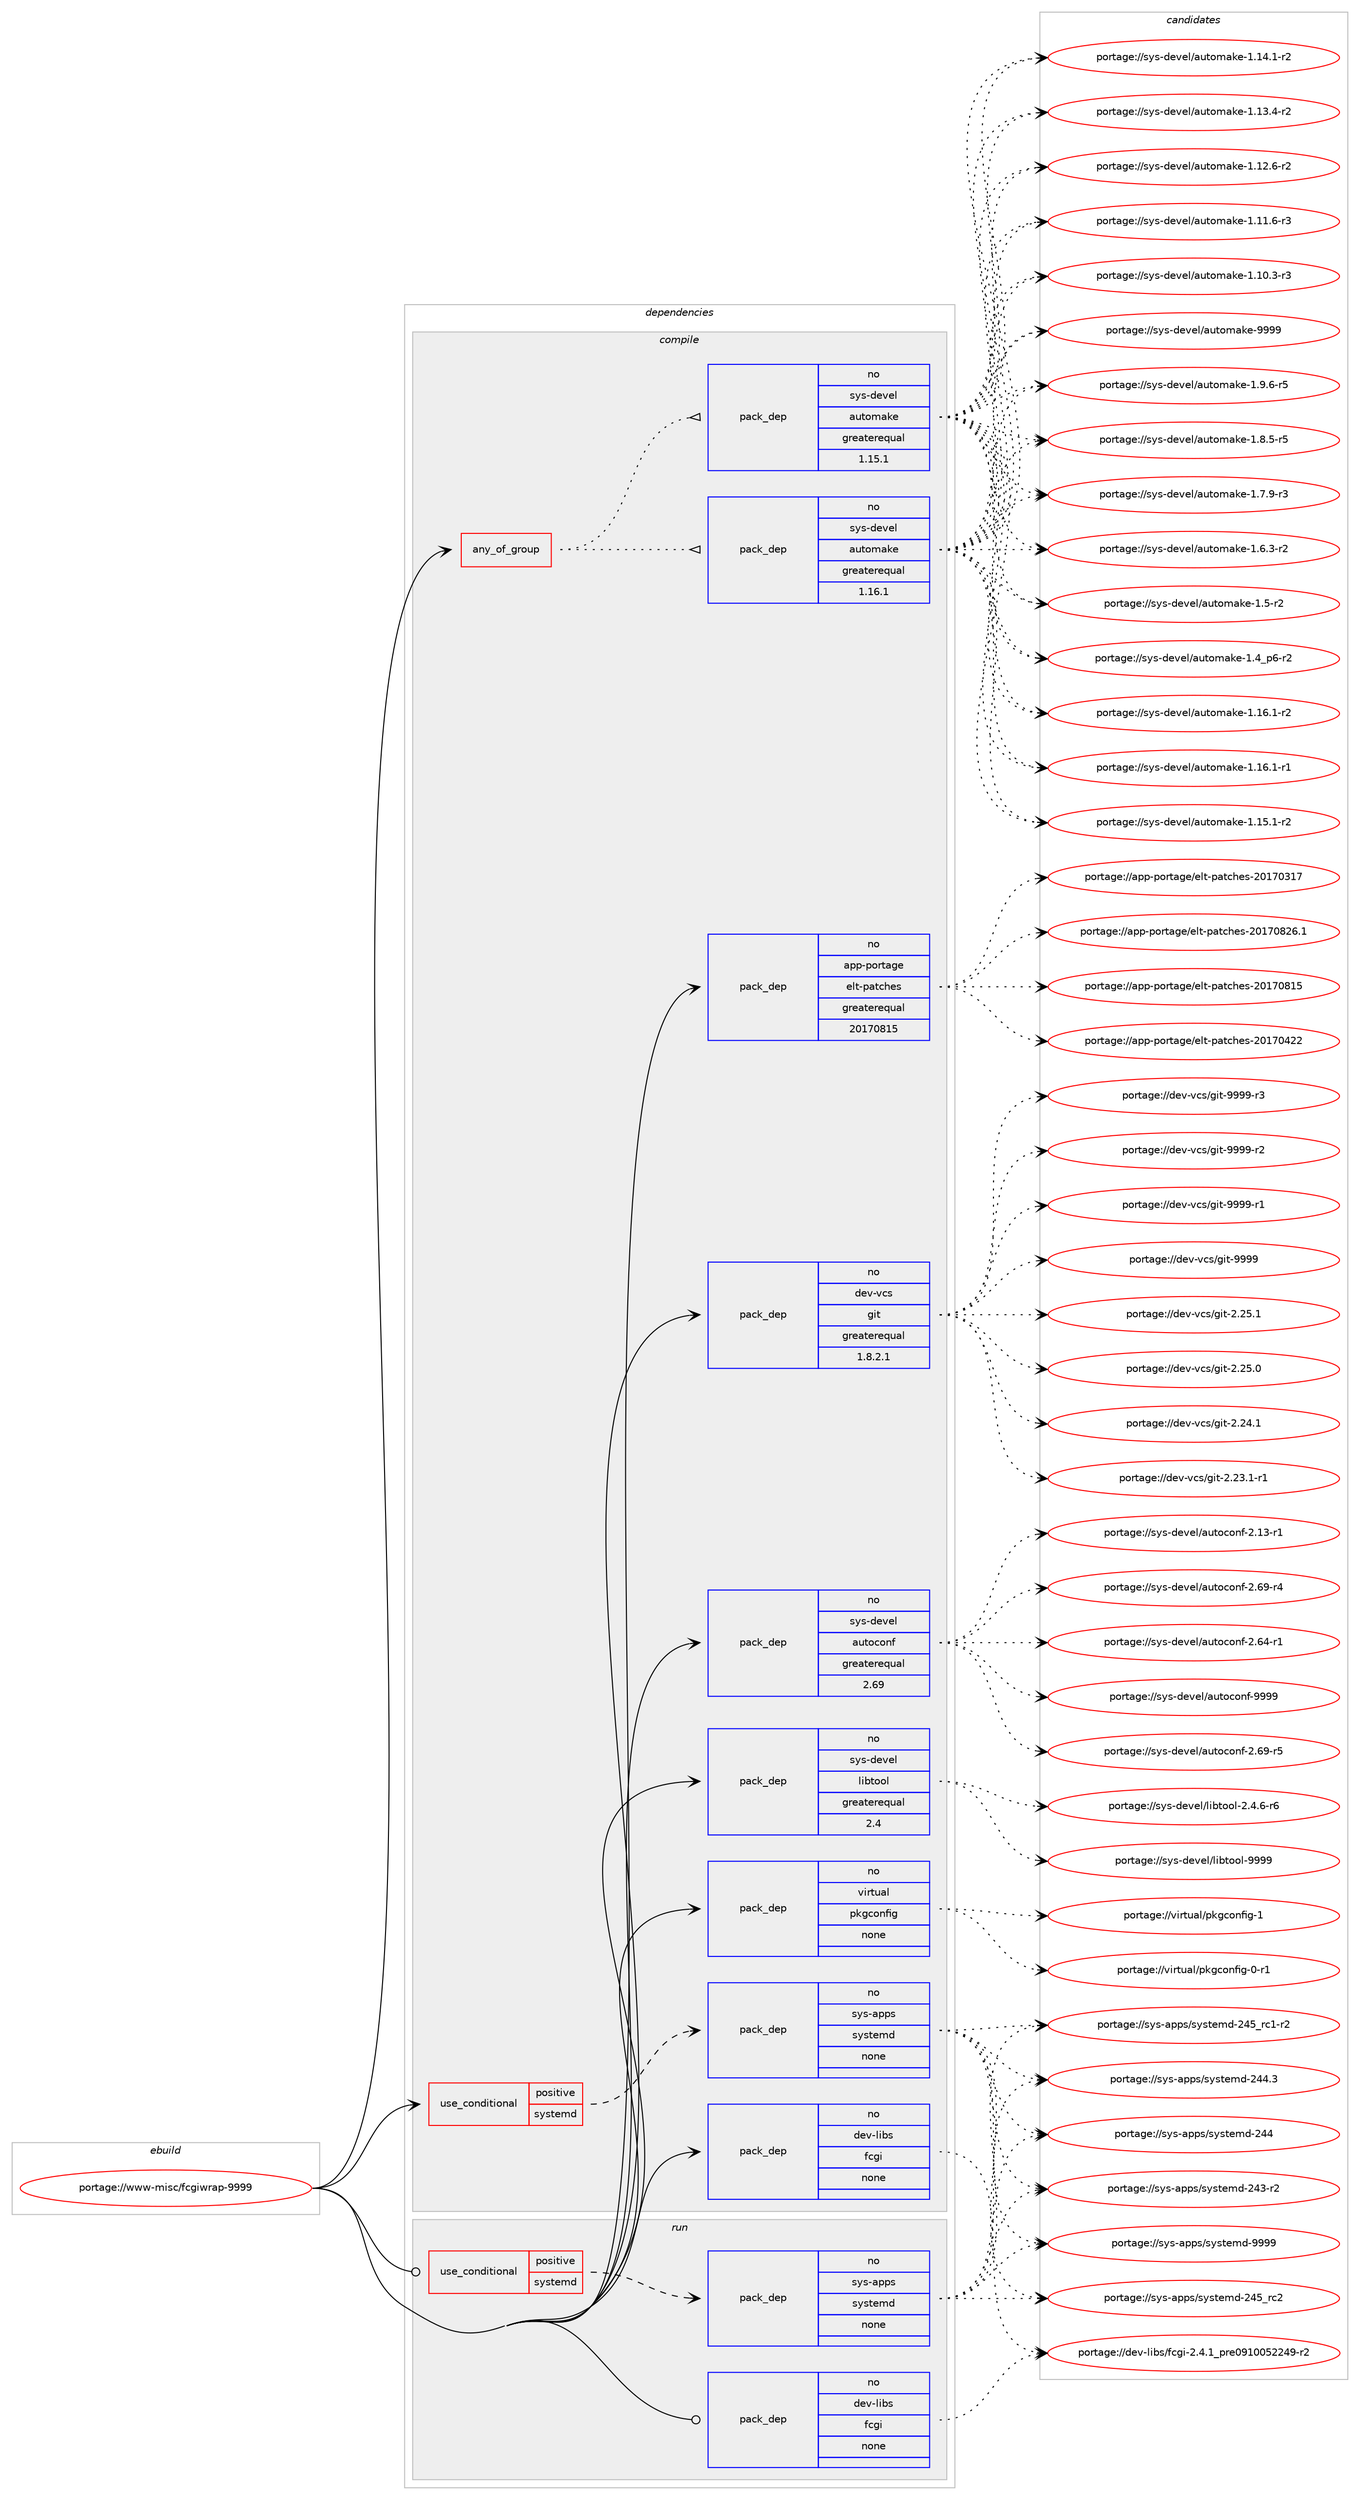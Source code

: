 digraph prolog {

# *************
# Graph options
# *************

newrank=true;
concentrate=true;
compound=true;
graph [rankdir=LR,fontname=Helvetica,fontsize=10,ranksep=1.5];#, ranksep=2.5, nodesep=0.2];
edge  [arrowhead=vee];
node  [fontname=Helvetica,fontsize=10];

# **********
# The ebuild
# **********

subgraph cluster_leftcol {
color=gray;
rank=same;
label=<<i>ebuild</i>>;
id [label="portage://www-misc/fcgiwrap-9999", color=red, width=4, href="../www-misc/fcgiwrap-9999.svg"];
}

# ****************
# The dependencies
# ****************

subgraph cluster_midcol {
color=gray;
label=<<i>dependencies</i>>;
subgraph cluster_compile {
fillcolor="#eeeeee";
style=filled;
label=<<i>compile</i>>;
subgraph any296 {
dependency16413 [label=<<TABLE BORDER="0" CELLBORDER="1" CELLSPACING="0" CELLPADDING="4"><TR><TD CELLPADDING="10">any_of_group</TD></TR></TABLE>>, shape=none, color=red];subgraph pack14062 {
dependency16414 [label=<<TABLE BORDER="0" CELLBORDER="1" CELLSPACING="0" CELLPADDING="4" WIDTH="220"><TR><TD ROWSPAN="6" CELLPADDING="30">pack_dep</TD></TR><TR><TD WIDTH="110">no</TD></TR><TR><TD>sys-devel</TD></TR><TR><TD>automake</TD></TR><TR><TD>greaterequal</TD></TR><TR><TD>1.16.1</TD></TR></TABLE>>, shape=none, color=blue];
}
dependency16413:e -> dependency16414:w [weight=20,style="dotted",arrowhead="oinv"];
subgraph pack14063 {
dependency16415 [label=<<TABLE BORDER="0" CELLBORDER="1" CELLSPACING="0" CELLPADDING="4" WIDTH="220"><TR><TD ROWSPAN="6" CELLPADDING="30">pack_dep</TD></TR><TR><TD WIDTH="110">no</TD></TR><TR><TD>sys-devel</TD></TR><TR><TD>automake</TD></TR><TR><TD>greaterequal</TD></TR><TR><TD>1.15.1</TD></TR></TABLE>>, shape=none, color=blue];
}
dependency16413:e -> dependency16415:w [weight=20,style="dotted",arrowhead="oinv"];
}
id:e -> dependency16413:w [weight=20,style="solid",arrowhead="vee"];
subgraph cond2055 {
dependency16416 [label=<<TABLE BORDER="0" CELLBORDER="1" CELLSPACING="0" CELLPADDING="4"><TR><TD ROWSPAN="3" CELLPADDING="10">use_conditional</TD></TR><TR><TD>positive</TD></TR><TR><TD>systemd</TD></TR></TABLE>>, shape=none, color=red];
subgraph pack14064 {
dependency16417 [label=<<TABLE BORDER="0" CELLBORDER="1" CELLSPACING="0" CELLPADDING="4" WIDTH="220"><TR><TD ROWSPAN="6" CELLPADDING="30">pack_dep</TD></TR><TR><TD WIDTH="110">no</TD></TR><TR><TD>sys-apps</TD></TR><TR><TD>systemd</TD></TR><TR><TD>none</TD></TR><TR><TD></TD></TR></TABLE>>, shape=none, color=blue];
}
dependency16416:e -> dependency16417:w [weight=20,style="dashed",arrowhead="vee"];
}
id:e -> dependency16416:w [weight=20,style="solid",arrowhead="vee"];
subgraph pack14065 {
dependency16418 [label=<<TABLE BORDER="0" CELLBORDER="1" CELLSPACING="0" CELLPADDING="4" WIDTH="220"><TR><TD ROWSPAN="6" CELLPADDING="30">pack_dep</TD></TR><TR><TD WIDTH="110">no</TD></TR><TR><TD>app-portage</TD></TR><TR><TD>elt-patches</TD></TR><TR><TD>greaterequal</TD></TR><TR><TD>20170815</TD></TR></TABLE>>, shape=none, color=blue];
}
id:e -> dependency16418:w [weight=20,style="solid",arrowhead="vee"];
subgraph pack14066 {
dependency16419 [label=<<TABLE BORDER="0" CELLBORDER="1" CELLSPACING="0" CELLPADDING="4" WIDTH="220"><TR><TD ROWSPAN="6" CELLPADDING="30">pack_dep</TD></TR><TR><TD WIDTH="110">no</TD></TR><TR><TD>dev-libs</TD></TR><TR><TD>fcgi</TD></TR><TR><TD>none</TD></TR><TR><TD></TD></TR></TABLE>>, shape=none, color=blue];
}
id:e -> dependency16419:w [weight=20,style="solid",arrowhead="vee"];
subgraph pack14067 {
dependency16420 [label=<<TABLE BORDER="0" CELLBORDER="1" CELLSPACING="0" CELLPADDING="4" WIDTH="220"><TR><TD ROWSPAN="6" CELLPADDING="30">pack_dep</TD></TR><TR><TD WIDTH="110">no</TD></TR><TR><TD>dev-vcs</TD></TR><TR><TD>git</TD></TR><TR><TD>greaterequal</TD></TR><TR><TD>1.8.2.1</TD></TR></TABLE>>, shape=none, color=blue];
}
id:e -> dependency16420:w [weight=20,style="solid",arrowhead="vee"];
subgraph pack14068 {
dependency16421 [label=<<TABLE BORDER="0" CELLBORDER="1" CELLSPACING="0" CELLPADDING="4" WIDTH="220"><TR><TD ROWSPAN="6" CELLPADDING="30">pack_dep</TD></TR><TR><TD WIDTH="110">no</TD></TR><TR><TD>sys-devel</TD></TR><TR><TD>autoconf</TD></TR><TR><TD>greaterequal</TD></TR><TR><TD>2.69</TD></TR></TABLE>>, shape=none, color=blue];
}
id:e -> dependency16421:w [weight=20,style="solid",arrowhead="vee"];
subgraph pack14069 {
dependency16422 [label=<<TABLE BORDER="0" CELLBORDER="1" CELLSPACING="0" CELLPADDING="4" WIDTH="220"><TR><TD ROWSPAN="6" CELLPADDING="30">pack_dep</TD></TR><TR><TD WIDTH="110">no</TD></TR><TR><TD>sys-devel</TD></TR><TR><TD>libtool</TD></TR><TR><TD>greaterequal</TD></TR><TR><TD>2.4</TD></TR></TABLE>>, shape=none, color=blue];
}
id:e -> dependency16422:w [weight=20,style="solid",arrowhead="vee"];
subgraph pack14070 {
dependency16423 [label=<<TABLE BORDER="0" CELLBORDER="1" CELLSPACING="0" CELLPADDING="4" WIDTH="220"><TR><TD ROWSPAN="6" CELLPADDING="30">pack_dep</TD></TR><TR><TD WIDTH="110">no</TD></TR><TR><TD>virtual</TD></TR><TR><TD>pkgconfig</TD></TR><TR><TD>none</TD></TR><TR><TD></TD></TR></TABLE>>, shape=none, color=blue];
}
id:e -> dependency16423:w [weight=20,style="solid",arrowhead="vee"];
}
subgraph cluster_compileandrun {
fillcolor="#eeeeee";
style=filled;
label=<<i>compile and run</i>>;
}
subgraph cluster_run {
fillcolor="#eeeeee";
style=filled;
label=<<i>run</i>>;
subgraph cond2056 {
dependency16424 [label=<<TABLE BORDER="0" CELLBORDER="1" CELLSPACING="0" CELLPADDING="4"><TR><TD ROWSPAN="3" CELLPADDING="10">use_conditional</TD></TR><TR><TD>positive</TD></TR><TR><TD>systemd</TD></TR></TABLE>>, shape=none, color=red];
subgraph pack14071 {
dependency16425 [label=<<TABLE BORDER="0" CELLBORDER="1" CELLSPACING="0" CELLPADDING="4" WIDTH="220"><TR><TD ROWSPAN="6" CELLPADDING="30">pack_dep</TD></TR><TR><TD WIDTH="110">no</TD></TR><TR><TD>sys-apps</TD></TR><TR><TD>systemd</TD></TR><TR><TD>none</TD></TR><TR><TD></TD></TR></TABLE>>, shape=none, color=blue];
}
dependency16424:e -> dependency16425:w [weight=20,style="dashed",arrowhead="vee"];
}
id:e -> dependency16424:w [weight=20,style="solid",arrowhead="odot"];
subgraph pack14072 {
dependency16426 [label=<<TABLE BORDER="0" CELLBORDER="1" CELLSPACING="0" CELLPADDING="4" WIDTH="220"><TR><TD ROWSPAN="6" CELLPADDING="30">pack_dep</TD></TR><TR><TD WIDTH="110">no</TD></TR><TR><TD>dev-libs</TD></TR><TR><TD>fcgi</TD></TR><TR><TD>none</TD></TR><TR><TD></TD></TR></TABLE>>, shape=none, color=blue];
}
id:e -> dependency16426:w [weight=20,style="solid",arrowhead="odot"];
}
}

# **************
# The candidates
# **************

subgraph cluster_choices {
rank=same;
color=gray;
label=<<i>candidates</i>>;

subgraph choice14062 {
color=black;
nodesep=1;
choice115121115451001011181011084797117116111109971071014557575757 [label="portage://sys-devel/automake-9999", color=red, width=4,href="../sys-devel/automake-9999.svg"];
choice115121115451001011181011084797117116111109971071014549465746544511453 [label="portage://sys-devel/automake-1.9.6-r5", color=red, width=4,href="../sys-devel/automake-1.9.6-r5.svg"];
choice115121115451001011181011084797117116111109971071014549465646534511453 [label="portage://sys-devel/automake-1.8.5-r5", color=red, width=4,href="../sys-devel/automake-1.8.5-r5.svg"];
choice115121115451001011181011084797117116111109971071014549465546574511451 [label="portage://sys-devel/automake-1.7.9-r3", color=red, width=4,href="../sys-devel/automake-1.7.9-r3.svg"];
choice115121115451001011181011084797117116111109971071014549465446514511450 [label="portage://sys-devel/automake-1.6.3-r2", color=red, width=4,href="../sys-devel/automake-1.6.3-r2.svg"];
choice11512111545100101118101108479711711611110997107101454946534511450 [label="portage://sys-devel/automake-1.5-r2", color=red, width=4,href="../sys-devel/automake-1.5-r2.svg"];
choice115121115451001011181011084797117116111109971071014549465295112544511450 [label="portage://sys-devel/automake-1.4_p6-r2", color=red, width=4,href="../sys-devel/automake-1.4_p6-r2.svg"];
choice11512111545100101118101108479711711611110997107101454946495446494511450 [label="portage://sys-devel/automake-1.16.1-r2", color=red, width=4,href="../sys-devel/automake-1.16.1-r2.svg"];
choice11512111545100101118101108479711711611110997107101454946495446494511449 [label="portage://sys-devel/automake-1.16.1-r1", color=red, width=4,href="../sys-devel/automake-1.16.1-r1.svg"];
choice11512111545100101118101108479711711611110997107101454946495346494511450 [label="portage://sys-devel/automake-1.15.1-r2", color=red, width=4,href="../sys-devel/automake-1.15.1-r2.svg"];
choice11512111545100101118101108479711711611110997107101454946495246494511450 [label="portage://sys-devel/automake-1.14.1-r2", color=red, width=4,href="../sys-devel/automake-1.14.1-r2.svg"];
choice11512111545100101118101108479711711611110997107101454946495146524511450 [label="portage://sys-devel/automake-1.13.4-r2", color=red, width=4,href="../sys-devel/automake-1.13.4-r2.svg"];
choice11512111545100101118101108479711711611110997107101454946495046544511450 [label="portage://sys-devel/automake-1.12.6-r2", color=red, width=4,href="../sys-devel/automake-1.12.6-r2.svg"];
choice11512111545100101118101108479711711611110997107101454946494946544511451 [label="portage://sys-devel/automake-1.11.6-r3", color=red, width=4,href="../sys-devel/automake-1.11.6-r3.svg"];
choice11512111545100101118101108479711711611110997107101454946494846514511451 [label="portage://sys-devel/automake-1.10.3-r3", color=red, width=4,href="../sys-devel/automake-1.10.3-r3.svg"];
dependency16414:e -> choice115121115451001011181011084797117116111109971071014557575757:w [style=dotted,weight="100"];
dependency16414:e -> choice115121115451001011181011084797117116111109971071014549465746544511453:w [style=dotted,weight="100"];
dependency16414:e -> choice115121115451001011181011084797117116111109971071014549465646534511453:w [style=dotted,weight="100"];
dependency16414:e -> choice115121115451001011181011084797117116111109971071014549465546574511451:w [style=dotted,weight="100"];
dependency16414:e -> choice115121115451001011181011084797117116111109971071014549465446514511450:w [style=dotted,weight="100"];
dependency16414:e -> choice11512111545100101118101108479711711611110997107101454946534511450:w [style=dotted,weight="100"];
dependency16414:e -> choice115121115451001011181011084797117116111109971071014549465295112544511450:w [style=dotted,weight="100"];
dependency16414:e -> choice11512111545100101118101108479711711611110997107101454946495446494511450:w [style=dotted,weight="100"];
dependency16414:e -> choice11512111545100101118101108479711711611110997107101454946495446494511449:w [style=dotted,weight="100"];
dependency16414:e -> choice11512111545100101118101108479711711611110997107101454946495346494511450:w [style=dotted,weight="100"];
dependency16414:e -> choice11512111545100101118101108479711711611110997107101454946495246494511450:w [style=dotted,weight="100"];
dependency16414:e -> choice11512111545100101118101108479711711611110997107101454946495146524511450:w [style=dotted,weight="100"];
dependency16414:e -> choice11512111545100101118101108479711711611110997107101454946495046544511450:w [style=dotted,weight="100"];
dependency16414:e -> choice11512111545100101118101108479711711611110997107101454946494946544511451:w [style=dotted,weight="100"];
dependency16414:e -> choice11512111545100101118101108479711711611110997107101454946494846514511451:w [style=dotted,weight="100"];
}
subgraph choice14063 {
color=black;
nodesep=1;
choice115121115451001011181011084797117116111109971071014557575757 [label="portage://sys-devel/automake-9999", color=red, width=4,href="../sys-devel/automake-9999.svg"];
choice115121115451001011181011084797117116111109971071014549465746544511453 [label="portage://sys-devel/automake-1.9.6-r5", color=red, width=4,href="../sys-devel/automake-1.9.6-r5.svg"];
choice115121115451001011181011084797117116111109971071014549465646534511453 [label="portage://sys-devel/automake-1.8.5-r5", color=red, width=4,href="../sys-devel/automake-1.8.5-r5.svg"];
choice115121115451001011181011084797117116111109971071014549465546574511451 [label="portage://sys-devel/automake-1.7.9-r3", color=red, width=4,href="../sys-devel/automake-1.7.9-r3.svg"];
choice115121115451001011181011084797117116111109971071014549465446514511450 [label="portage://sys-devel/automake-1.6.3-r2", color=red, width=4,href="../sys-devel/automake-1.6.3-r2.svg"];
choice11512111545100101118101108479711711611110997107101454946534511450 [label="portage://sys-devel/automake-1.5-r2", color=red, width=4,href="../sys-devel/automake-1.5-r2.svg"];
choice115121115451001011181011084797117116111109971071014549465295112544511450 [label="portage://sys-devel/automake-1.4_p6-r2", color=red, width=4,href="../sys-devel/automake-1.4_p6-r2.svg"];
choice11512111545100101118101108479711711611110997107101454946495446494511450 [label="portage://sys-devel/automake-1.16.1-r2", color=red, width=4,href="../sys-devel/automake-1.16.1-r2.svg"];
choice11512111545100101118101108479711711611110997107101454946495446494511449 [label="portage://sys-devel/automake-1.16.1-r1", color=red, width=4,href="../sys-devel/automake-1.16.1-r1.svg"];
choice11512111545100101118101108479711711611110997107101454946495346494511450 [label="portage://sys-devel/automake-1.15.1-r2", color=red, width=4,href="../sys-devel/automake-1.15.1-r2.svg"];
choice11512111545100101118101108479711711611110997107101454946495246494511450 [label="portage://sys-devel/automake-1.14.1-r2", color=red, width=4,href="../sys-devel/automake-1.14.1-r2.svg"];
choice11512111545100101118101108479711711611110997107101454946495146524511450 [label="portage://sys-devel/automake-1.13.4-r2", color=red, width=4,href="../sys-devel/automake-1.13.4-r2.svg"];
choice11512111545100101118101108479711711611110997107101454946495046544511450 [label="portage://sys-devel/automake-1.12.6-r2", color=red, width=4,href="../sys-devel/automake-1.12.6-r2.svg"];
choice11512111545100101118101108479711711611110997107101454946494946544511451 [label="portage://sys-devel/automake-1.11.6-r3", color=red, width=4,href="../sys-devel/automake-1.11.6-r3.svg"];
choice11512111545100101118101108479711711611110997107101454946494846514511451 [label="portage://sys-devel/automake-1.10.3-r3", color=red, width=4,href="../sys-devel/automake-1.10.3-r3.svg"];
dependency16415:e -> choice115121115451001011181011084797117116111109971071014557575757:w [style=dotted,weight="100"];
dependency16415:e -> choice115121115451001011181011084797117116111109971071014549465746544511453:w [style=dotted,weight="100"];
dependency16415:e -> choice115121115451001011181011084797117116111109971071014549465646534511453:w [style=dotted,weight="100"];
dependency16415:e -> choice115121115451001011181011084797117116111109971071014549465546574511451:w [style=dotted,weight="100"];
dependency16415:e -> choice115121115451001011181011084797117116111109971071014549465446514511450:w [style=dotted,weight="100"];
dependency16415:e -> choice11512111545100101118101108479711711611110997107101454946534511450:w [style=dotted,weight="100"];
dependency16415:e -> choice115121115451001011181011084797117116111109971071014549465295112544511450:w [style=dotted,weight="100"];
dependency16415:e -> choice11512111545100101118101108479711711611110997107101454946495446494511450:w [style=dotted,weight="100"];
dependency16415:e -> choice11512111545100101118101108479711711611110997107101454946495446494511449:w [style=dotted,weight="100"];
dependency16415:e -> choice11512111545100101118101108479711711611110997107101454946495346494511450:w [style=dotted,weight="100"];
dependency16415:e -> choice11512111545100101118101108479711711611110997107101454946495246494511450:w [style=dotted,weight="100"];
dependency16415:e -> choice11512111545100101118101108479711711611110997107101454946495146524511450:w [style=dotted,weight="100"];
dependency16415:e -> choice11512111545100101118101108479711711611110997107101454946495046544511450:w [style=dotted,weight="100"];
dependency16415:e -> choice11512111545100101118101108479711711611110997107101454946494946544511451:w [style=dotted,weight="100"];
dependency16415:e -> choice11512111545100101118101108479711711611110997107101454946494846514511451:w [style=dotted,weight="100"];
}
subgraph choice14064 {
color=black;
nodesep=1;
choice1151211154597112112115471151211151161011091004557575757 [label="portage://sys-apps/systemd-9999", color=red, width=4,href="../sys-apps/systemd-9999.svg"];
choice11512111545971121121154711512111511610110910045505253951149950 [label="portage://sys-apps/systemd-245_rc2", color=red, width=4,href="../sys-apps/systemd-245_rc2.svg"];
choice115121115459711211211547115121115116101109100455052539511499494511450 [label="portage://sys-apps/systemd-245_rc1-r2", color=red, width=4,href="../sys-apps/systemd-245_rc1-r2.svg"];
choice115121115459711211211547115121115116101109100455052524651 [label="portage://sys-apps/systemd-244.3", color=red, width=4,href="../sys-apps/systemd-244.3.svg"];
choice11512111545971121121154711512111511610110910045505252 [label="portage://sys-apps/systemd-244", color=red, width=4,href="../sys-apps/systemd-244.svg"];
choice115121115459711211211547115121115116101109100455052514511450 [label="portage://sys-apps/systemd-243-r2", color=red, width=4,href="../sys-apps/systemd-243-r2.svg"];
dependency16417:e -> choice1151211154597112112115471151211151161011091004557575757:w [style=dotted,weight="100"];
dependency16417:e -> choice11512111545971121121154711512111511610110910045505253951149950:w [style=dotted,weight="100"];
dependency16417:e -> choice115121115459711211211547115121115116101109100455052539511499494511450:w [style=dotted,weight="100"];
dependency16417:e -> choice115121115459711211211547115121115116101109100455052524651:w [style=dotted,weight="100"];
dependency16417:e -> choice11512111545971121121154711512111511610110910045505252:w [style=dotted,weight="100"];
dependency16417:e -> choice115121115459711211211547115121115116101109100455052514511450:w [style=dotted,weight="100"];
}
subgraph choice14065 {
color=black;
nodesep=1;
choice971121124511211111411697103101471011081164511297116991041011154550484955485650544649 [label="portage://app-portage/elt-patches-20170826.1", color=red, width=4,href="../app-portage/elt-patches-20170826.1.svg"];
choice97112112451121111141169710310147101108116451129711699104101115455048495548564953 [label="portage://app-portage/elt-patches-20170815", color=red, width=4,href="../app-portage/elt-patches-20170815.svg"];
choice97112112451121111141169710310147101108116451129711699104101115455048495548525050 [label="portage://app-portage/elt-patches-20170422", color=red, width=4,href="../app-portage/elt-patches-20170422.svg"];
choice97112112451121111141169710310147101108116451129711699104101115455048495548514955 [label="portage://app-portage/elt-patches-20170317", color=red, width=4,href="../app-portage/elt-patches-20170317.svg"];
dependency16418:e -> choice971121124511211111411697103101471011081164511297116991041011154550484955485650544649:w [style=dotted,weight="100"];
dependency16418:e -> choice97112112451121111141169710310147101108116451129711699104101115455048495548564953:w [style=dotted,weight="100"];
dependency16418:e -> choice97112112451121111141169710310147101108116451129711699104101115455048495548525050:w [style=dotted,weight="100"];
dependency16418:e -> choice97112112451121111141169710310147101108116451129711699104101115455048495548514955:w [style=dotted,weight="100"];
}
subgraph choice14066 {
color=black;
nodesep=1;
choice1001011184510810598115471029910310545504652464995112114101485749484853505052574511450 [label="portage://dev-libs/fcgi-2.4.1_pre0910052249-r2", color=red, width=4,href="../dev-libs/fcgi-2.4.1_pre0910052249-r2.svg"];
dependency16419:e -> choice1001011184510810598115471029910310545504652464995112114101485749484853505052574511450:w [style=dotted,weight="100"];
}
subgraph choice14067 {
color=black;
nodesep=1;
choice10010111845118991154710310511645575757574511451 [label="portage://dev-vcs/git-9999-r3", color=red, width=4,href="../dev-vcs/git-9999-r3.svg"];
choice10010111845118991154710310511645575757574511450 [label="portage://dev-vcs/git-9999-r2", color=red, width=4,href="../dev-vcs/git-9999-r2.svg"];
choice10010111845118991154710310511645575757574511449 [label="portage://dev-vcs/git-9999-r1", color=red, width=4,href="../dev-vcs/git-9999-r1.svg"];
choice1001011184511899115471031051164557575757 [label="portage://dev-vcs/git-9999", color=red, width=4,href="../dev-vcs/git-9999.svg"];
choice10010111845118991154710310511645504650534649 [label="portage://dev-vcs/git-2.25.1", color=red, width=4,href="../dev-vcs/git-2.25.1.svg"];
choice10010111845118991154710310511645504650534648 [label="portage://dev-vcs/git-2.25.0", color=red, width=4,href="../dev-vcs/git-2.25.0.svg"];
choice10010111845118991154710310511645504650524649 [label="portage://dev-vcs/git-2.24.1", color=red, width=4,href="../dev-vcs/git-2.24.1.svg"];
choice100101118451189911547103105116455046505146494511449 [label="portage://dev-vcs/git-2.23.1-r1", color=red, width=4,href="../dev-vcs/git-2.23.1-r1.svg"];
dependency16420:e -> choice10010111845118991154710310511645575757574511451:w [style=dotted,weight="100"];
dependency16420:e -> choice10010111845118991154710310511645575757574511450:w [style=dotted,weight="100"];
dependency16420:e -> choice10010111845118991154710310511645575757574511449:w [style=dotted,weight="100"];
dependency16420:e -> choice1001011184511899115471031051164557575757:w [style=dotted,weight="100"];
dependency16420:e -> choice10010111845118991154710310511645504650534649:w [style=dotted,weight="100"];
dependency16420:e -> choice10010111845118991154710310511645504650534648:w [style=dotted,weight="100"];
dependency16420:e -> choice10010111845118991154710310511645504650524649:w [style=dotted,weight="100"];
dependency16420:e -> choice100101118451189911547103105116455046505146494511449:w [style=dotted,weight="100"];
}
subgraph choice14068 {
color=black;
nodesep=1;
choice115121115451001011181011084797117116111991111101024557575757 [label="portage://sys-devel/autoconf-9999", color=red, width=4,href="../sys-devel/autoconf-9999.svg"];
choice1151211154510010111810110847971171161119911111010245504654574511453 [label="portage://sys-devel/autoconf-2.69-r5", color=red, width=4,href="../sys-devel/autoconf-2.69-r5.svg"];
choice1151211154510010111810110847971171161119911111010245504654574511452 [label="portage://sys-devel/autoconf-2.69-r4", color=red, width=4,href="../sys-devel/autoconf-2.69-r4.svg"];
choice1151211154510010111810110847971171161119911111010245504654524511449 [label="portage://sys-devel/autoconf-2.64-r1", color=red, width=4,href="../sys-devel/autoconf-2.64-r1.svg"];
choice1151211154510010111810110847971171161119911111010245504649514511449 [label="portage://sys-devel/autoconf-2.13-r1", color=red, width=4,href="../sys-devel/autoconf-2.13-r1.svg"];
dependency16421:e -> choice115121115451001011181011084797117116111991111101024557575757:w [style=dotted,weight="100"];
dependency16421:e -> choice1151211154510010111810110847971171161119911111010245504654574511453:w [style=dotted,weight="100"];
dependency16421:e -> choice1151211154510010111810110847971171161119911111010245504654574511452:w [style=dotted,weight="100"];
dependency16421:e -> choice1151211154510010111810110847971171161119911111010245504654524511449:w [style=dotted,weight="100"];
dependency16421:e -> choice1151211154510010111810110847971171161119911111010245504649514511449:w [style=dotted,weight="100"];
}
subgraph choice14069 {
color=black;
nodesep=1;
choice1151211154510010111810110847108105981161111111084557575757 [label="portage://sys-devel/libtool-9999", color=red, width=4,href="../sys-devel/libtool-9999.svg"];
choice1151211154510010111810110847108105981161111111084550465246544511454 [label="portage://sys-devel/libtool-2.4.6-r6", color=red, width=4,href="../sys-devel/libtool-2.4.6-r6.svg"];
dependency16422:e -> choice1151211154510010111810110847108105981161111111084557575757:w [style=dotted,weight="100"];
dependency16422:e -> choice1151211154510010111810110847108105981161111111084550465246544511454:w [style=dotted,weight="100"];
}
subgraph choice14070 {
color=black;
nodesep=1;
choice1181051141161179710847112107103991111101021051034549 [label="portage://virtual/pkgconfig-1", color=red, width=4,href="../virtual/pkgconfig-1.svg"];
choice11810511411611797108471121071039911111010210510345484511449 [label="portage://virtual/pkgconfig-0-r1", color=red, width=4,href="../virtual/pkgconfig-0-r1.svg"];
dependency16423:e -> choice1181051141161179710847112107103991111101021051034549:w [style=dotted,weight="100"];
dependency16423:e -> choice11810511411611797108471121071039911111010210510345484511449:w [style=dotted,weight="100"];
}
subgraph choice14071 {
color=black;
nodesep=1;
choice1151211154597112112115471151211151161011091004557575757 [label="portage://sys-apps/systemd-9999", color=red, width=4,href="../sys-apps/systemd-9999.svg"];
choice11512111545971121121154711512111511610110910045505253951149950 [label="portage://sys-apps/systemd-245_rc2", color=red, width=4,href="../sys-apps/systemd-245_rc2.svg"];
choice115121115459711211211547115121115116101109100455052539511499494511450 [label="portage://sys-apps/systemd-245_rc1-r2", color=red, width=4,href="../sys-apps/systemd-245_rc1-r2.svg"];
choice115121115459711211211547115121115116101109100455052524651 [label="portage://sys-apps/systemd-244.3", color=red, width=4,href="../sys-apps/systemd-244.3.svg"];
choice11512111545971121121154711512111511610110910045505252 [label="portage://sys-apps/systemd-244", color=red, width=4,href="../sys-apps/systemd-244.svg"];
choice115121115459711211211547115121115116101109100455052514511450 [label="portage://sys-apps/systemd-243-r2", color=red, width=4,href="../sys-apps/systemd-243-r2.svg"];
dependency16425:e -> choice1151211154597112112115471151211151161011091004557575757:w [style=dotted,weight="100"];
dependency16425:e -> choice11512111545971121121154711512111511610110910045505253951149950:w [style=dotted,weight="100"];
dependency16425:e -> choice115121115459711211211547115121115116101109100455052539511499494511450:w [style=dotted,weight="100"];
dependency16425:e -> choice115121115459711211211547115121115116101109100455052524651:w [style=dotted,weight="100"];
dependency16425:e -> choice11512111545971121121154711512111511610110910045505252:w [style=dotted,weight="100"];
dependency16425:e -> choice115121115459711211211547115121115116101109100455052514511450:w [style=dotted,weight="100"];
}
subgraph choice14072 {
color=black;
nodesep=1;
choice1001011184510810598115471029910310545504652464995112114101485749484853505052574511450 [label="portage://dev-libs/fcgi-2.4.1_pre0910052249-r2", color=red, width=4,href="../dev-libs/fcgi-2.4.1_pre0910052249-r2.svg"];
dependency16426:e -> choice1001011184510810598115471029910310545504652464995112114101485749484853505052574511450:w [style=dotted,weight="100"];
}
}

}
